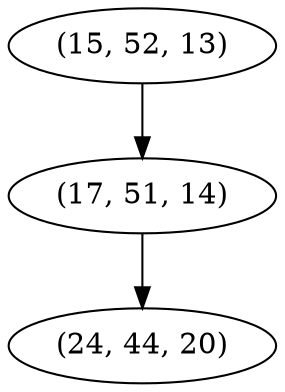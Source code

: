 digraph tree {
    "(15, 52, 13)";
    "(17, 51, 14)";
    "(24, 44, 20)";
    "(15, 52, 13)" -> "(17, 51, 14)";
    "(17, 51, 14)" -> "(24, 44, 20)";
}
